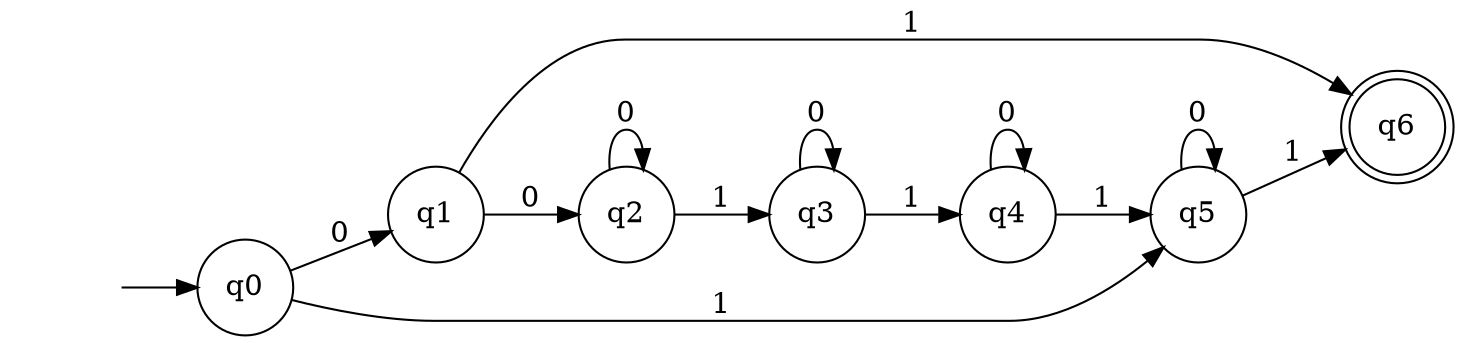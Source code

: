 digraph Vending {
	graph [rankdir=LR]
	"" [label="" shape=plaintext]
	q6 [label=q6 shape=doublecircle]
	q3 [label=q3 shape=circle]
	q1 [label=q1 shape=circle]
	q2 [label=q2 shape=circle]
	q5 [label=q5 shape=circle]
	q4 [label=q4 shape=circle]
	q0 [label=q0 shape=circle]
	"" -> q0 [label=""]
	q0 -> q1 [label=0]
	q0 -> q5 [label=1]
	q1 -> q2 [label=0]
	q1 -> q6 [label=1]
	q2 -> q3 [label=1]
	q2 -> q2 [label=0]
	q3 -> q4 [label=1]
	q3 -> q3 [label=0]
	q4 -> q5 [label=1]
	q4 -> q4 [label=0]
	q5 -> q6 [label=1]
	q5 -> q5 [label=0]
}
